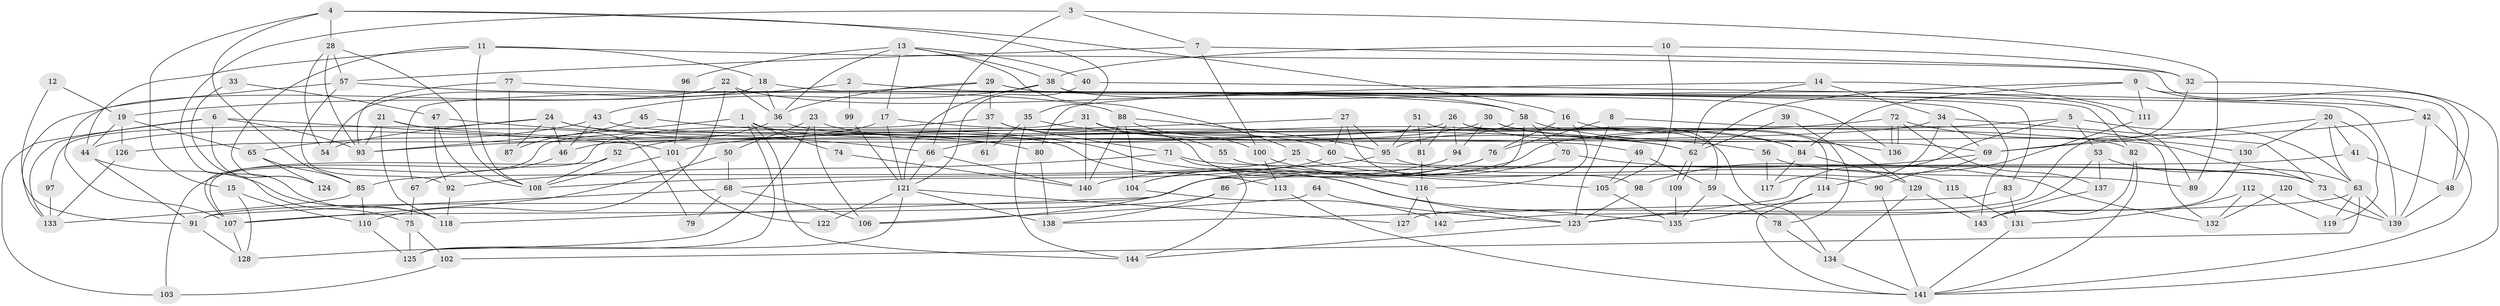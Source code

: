 // coarse degree distribution, {4: 0.23, 6: 0.08, 5: 0.17, 12: 0.03, 8: 0.03, 3: 0.23, 7: 0.07, 2: 0.11, 10: 0.04, 9: 0.01}
// Generated by graph-tools (version 1.1) at 2025/18/03/04/25 18:18:39]
// undirected, 144 vertices, 288 edges
graph export_dot {
graph [start="1"]
  node [color=gray90,style=filled];
  1;
  2;
  3;
  4;
  5;
  6;
  7;
  8;
  9;
  10;
  11;
  12;
  13;
  14;
  15;
  16;
  17;
  18;
  19;
  20;
  21;
  22;
  23;
  24;
  25;
  26;
  27;
  28;
  29;
  30;
  31;
  32;
  33;
  34;
  35;
  36;
  37;
  38;
  39;
  40;
  41;
  42;
  43;
  44;
  45;
  46;
  47;
  48;
  49;
  50;
  51;
  52;
  53;
  54;
  55;
  56;
  57;
  58;
  59;
  60;
  61;
  62;
  63;
  64;
  65;
  66;
  67;
  68;
  69;
  70;
  71;
  72;
  73;
  74;
  75;
  76;
  77;
  78;
  79;
  80;
  81;
  82;
  83;
  84;
  85;
  86;
  87;
  88;
  89;
  90;
  91;
  92;
  93;
  94;
  95;
  96;
  97;
  98;
  99;
  100;
  101;
  102;
  103;
  104;
  105;
  106;
  107;
  108;
  109;
  110;
  111;
  112;
  113;
  114;
  115;
  116;
  117;
  118;
  119;
  120;
  121;
  122;
  123;
  124;
  125;
  126;
  127;
  128;
  129;
  130;
  131;
  132;
  133;
  134;
  135;
  136;
  137;
  138;
  139;
  140;
  141;
  142;
  143;
  144;
  1 -- 125;
  1 -- 144;
  1 -- 60;
  1 -- 74;
  1 -- 93;
  2 -- 143;
  2 -- 19;
  2 -- 99;
  3 -- 66;
  3 -- 7;
  3 -- 75;
  3 -- 89;
  4 -- 85;
  4 -- 15;
  4 -- 16;
  4 -- 28;
  4 -- 35;
  5 -- 53;
  5 -- 118;
  5 -- 63;
  5 -- 123;
  6 -- 124;
  6 -- 93;
  6 -- 101;
  6 -- 103;
  6 -- 133;
  7 -- 57;
  7 -- 32;
  7 -- 100;
  8 -- 76;
  8 -- 123;
  8 -- 132;
  9 -- 62;
  9 -- 42;
  9 -- 48;
  9 -- 84;
  9 -- 111;
  10 -- 38;
  10 -- 32;
  10 -- 105;
  11 -- 48;
  11 -- 18;
  11 -- 44;
  11 -- 108;
  11 -- 124;
  12 -- 91;
  12 -- 19;
  13 -- 17;
  13 -- 38;
  13 -- 25;
  13 -- 36;
  13 -- 40;
  13 -- 96;
  14 -- 62;
  14 -- 111;
  14 -- 34;
  14 -- 80;
  15 -- 110;
  15 -- 128;
  16 -- 129;
  16 -- 76;
  16 -- 116;
  17 -- 121;
  17 -- 44;
  17 -- 62;
  18 -- 36;
  18 -- 139;
  18 -- 54;
  19 -- 126;
  19 -- 44;
  19 -- 65;
  20 -- 130;
  20 -- 69;
  20 -- 41;
  20 -- 63;
  20 -- 119;
  21 -- 62;
  21 -- 93;
  21 -- 79;
  21 -- 118;
  22 -- 110;
  22 -- 58;
  22 -- 36;
  22 -- 133;
  23 -- 84;
  23 -- 106;
  23 -- 50;
  23 -- 128;
  24 -- 113;
  24 -- 54;
  24 -- 46;
  24 -- 80;
  24 -- 87;
  24 -- 97;
  25 -- 85;
  25 -- 90;
  26 -- 46;
  26 -- 81;
  26 -- 84;
  26 -- 94;
  26 -- 114;
  27 -- 93;
  27 -- 60;
  27 -- 95;
  27 -- 98;
  28 -- 108;
  28 -- 54;
  28 -- 57;
  28 -- 93;
  29 -- 36;
  29 -- 82;
  29 -- 37;
  29 -- 67;
  29 -- 136;
  30 -- 66;
  30 -- 73;
  30 -- 59;
  30 -- 94;
  31 -- 140;
  31 -- 69;
  31 -- 55;
  31 -- 103;
  32 -- 141;
  32 -- 127;
  33 -- 118;
  33 -- 47;
  34 -- 73;
  34 -- 69;
  34 -- 117;
  34 -- 126;
  35 -- 56;
  35 -- 61;
  35 -- 144;
  36 -- 49;
  36 -- 52;
  37 -- 107;
  37 -- 61;
  37 -- 71;
  37 -- 123;
  38 -- 121;
  38 -- 83;
  38 -- 43;
  38 -- 89;
  39 -- 62;
  39 -- 78;
  40 -- 42;
  40 -- 121;
  41 -- 91;
  41 -- 48;
  42 -- 139;
  42 -- 69;
  42 -- 141;
  43 -- 46;
  43 -- 65;
  43 -- 82;
  44 -- 91;
  44 -- 118;
  45 -- 135;
  45 -- 87;
  46 -- 67;
  47 -- 92;
  47 -- 108;
  47 -- 66;
  48 -- 139;
  49 -- 59;
  49 -- 105;
  50 -- 107;
  50 -- 68;
  51 -- 95;
  51 -- 134;
  51 -- 81;
  52 -- 108;
  52 -- 107;
  53 -- 63;
  53 -- 123;
  53 -- 137;
  55 -- 105;
  56 -- 117;
  56 -- 89;
  57 -- 92;
  57 -- 58;
  57 -- 107;
  58 -- 136;
  58 -- 70;
  58 -- 95;
  58 -- 106;
  59 -- 135;
  59 -- 78;
  60 -- 73;
  60 -- 68;
  62 -- 109;
  62 -- 109;
  63 -- 102;
  63 -- 119;
  63 -- 139;
  63 -- 142;
  64 -- 106;
  64 -- 123;
  65 -- 85;
  65 -- 124;
  66 -- 140;
  66 -- 121;
  67 -- 75;
  68 -- 79;
  68 -- 91;
  68 -- 106;
  69 -- 98;
  69 -- 90;
  70 -- 86;
  70 -- 132;
  71 -- 144;
  71 -- 73;
  71 -- 92;
  72 -- 101;
  72 -- 136;
  72 -- 136;
  72 -- 130;
  72 -- 137;
  73 -- 139;
  74 -- 140;
  75 -- 102;
  75 -- 125;
  76 -- 104;
  76 -- 140;
  77 -- 93;
  77 -- 88;
  77 -- 87;
  78 -- 134;
  80 -- 138;
  81 -- 116;
  82 -- 141;
  82 -- 143;
  83 -- 138;
  83 -- 131;
  84 -- 117;
  84 -- 129;
  85 -- 133;
  85 -- 110;
  86 -- 107;
  86 -- 138;
  88 -- 95;
  88 -- 104;
  88 -- 100;
  88 -- 140;
  90 -- 141;
  91 -- 128;
  92 -- 118;
  94 -- 104;
  95 -- 108;
  95 -- 115;
  96 -- 101;
  97 -- 133;
  98 -- 123;
  99 -- 121;
  100 -- 113;
  100 -- 116;
  101 -- 108;
  101 -- 122;
  102 -- 103;
  104 -- 142;
  105 -- 135;
  107 -- 128;
  109 -- 135;
  110 -- 125;
  111 -- 114;
  112 -- 119;
  112 -- 132;
  112 -- 131;
  113 -- 141;
  114 -- 141;
  114 -- 135;
  115 -- 131;
  116 -- 127;
  116 -- 142;
  120 -- 132;
  120 -- 139;
  121 -- 122;
  121 -- 125;
  121 -- 127;
  121 -- 138;
  123 -- 144;
  126 -- 133;
  129 -- 143;
  129 -- 134;
  130 -- 143;
  131 -- 141;
  134 -- 141;
  137 -- 143;
}
